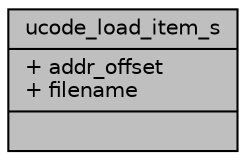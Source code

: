 digraph "ucode_load_item_s"
{
 // INTERACTIVE_SVG=YES
 // LATEX_PDF_SIZE
  bgcolor="transparent";
  edge [fontname="Helvetica",fontsize="10",labelfontname="Helvetica",labelfontsize="10"];
  node [fontname="Helvetica",fontsize="10",shape=record];
  Node1 [label="{ucode_load_item_s\n|+ addr_offset\l+ filename\l|}",height=0.2,width=0.4,color="black", fillcolor="grey75", style="filled", fontcolor="black",tooltip=" "];
}
